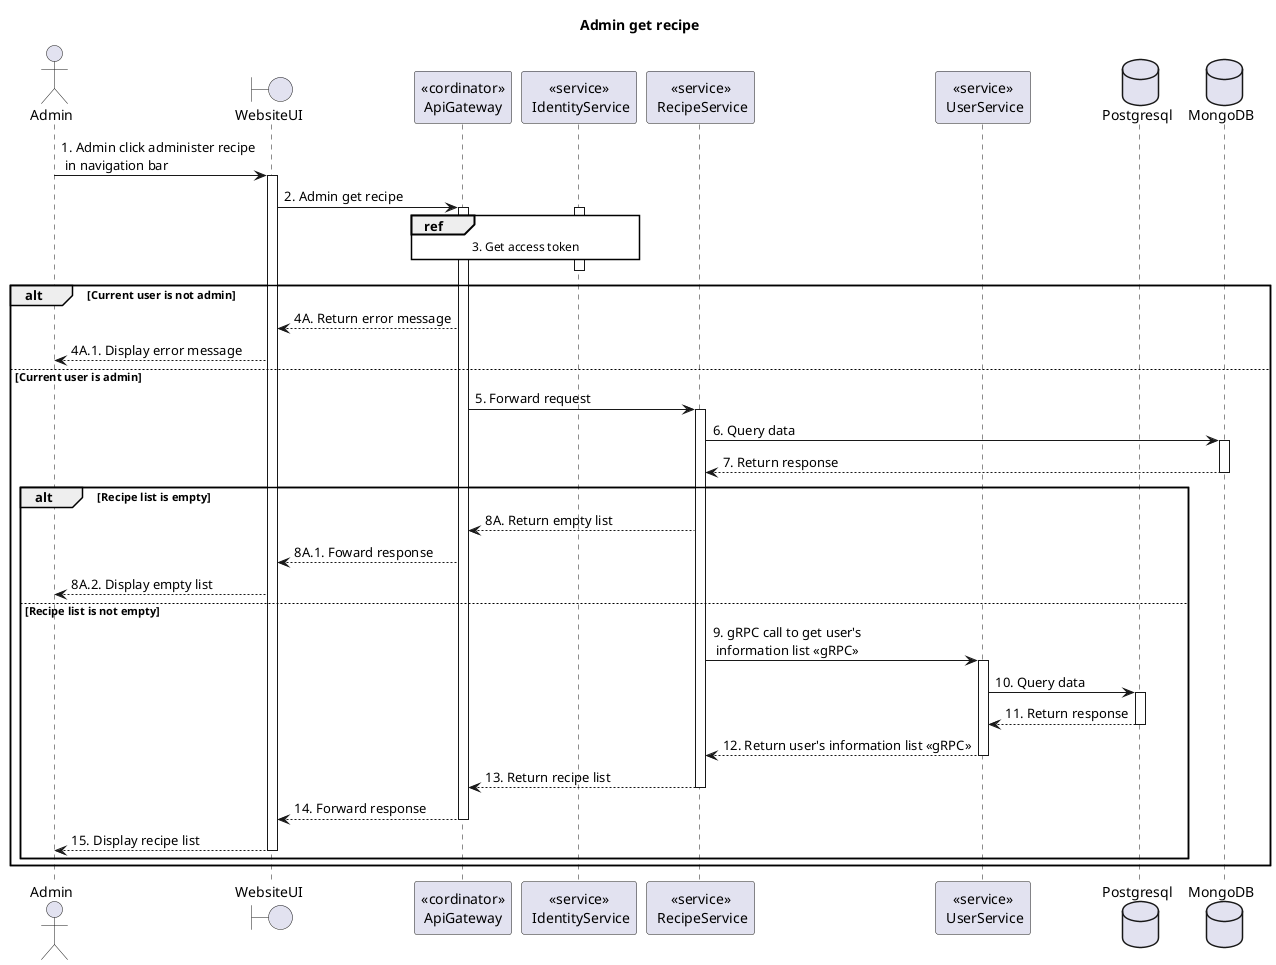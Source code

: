 @startuml Sequence
title "Admin get recipe"
' Style section
<style>
  sequenceDiagram {
    reference {
      BackGroundColor white
    }
}
</style>

actor Admin
boundary WebsiteUI
participant "<<cordinator>>\nApiGateway" as ApiGateway
participant "<<service>>\n IdentityService" as IdentityService
participant "<<service>>\n RecipeService" as RecipeService
participant "<<service>>\n UserService" as UserService
database Postgresql
database MongoDB

Admin -> WebsiteUI++: 1. Admin click administer recipe\n in navigation bar

WebsiteUI -> ApiGateway++: 2. Admin get recipe

activate IdentityService
ref over ApiGateway, IdentityService: 3. Get access token
ApiGateway -[hidden]-> IdentityService
deactivate IdentityService

alt Current user is not admin
    WebsiteUI <-- ApiGateway: 4A. Return error message
    Admin <-- WebsiteUI: 4A.1. Display error message
else Current user is admin
ApiGateway -> RecipeService++: 5. Forward request
RecipeService -> MongoDB++: 6. Query data
RecipeService <-- MongoDB--: 7. Return response
  alt Recipe list is empty
      ApiGateway <-- RecipeService: 8A. Return empty list
      WebsiteUI <-- ApiGateway: 8A.1. Foward response
      Admin <-- WebsiteUI: 8A.2. Display empty list
  else Recipe list is not empty
      RecipeService -> UserService++: 9. gRPC call to get user's \n information list <<gRPC>>
      UserService -> Postgresql++: 10. Query data
      UserService <-- Postgresql--: 11. Return response
      RecipeService <-- UserService--: 12. Return user's information list <<gRPC>>
      ApiGateway <-- RecipeService--: 13. Return recipe list
      WebsiteUI <-- ApiGateway--: 14. Forward response
      Admin <-- WebsiteUI--: 15. Display recipe list
  end alt
end alt

@enduml